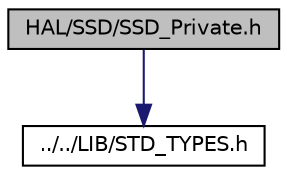 digraph "HAL/SSD/SSD_Private.h"
{
 // LATEX_PDF_SIZE
  edge [fontname="Helvetica",fontsize="10",labelfontname="Helvetica",labelfontsize="10"];
  node [fontname="Helvetica",fontsize="10",shape=record];
  Node1 [label="HAL/SSD/SSD_Private.h",height=0.2,width=0.4,color="black", fillcolor="grey75", style="filled", fontcolor="black",tooltip=" "];
  Node1 -> Node2 [color="midnightblue",fontsize="10",style="solid",fontname="Helvetica"];
  Node2 [label="../../LIB/STD_TYPES.h",height=0.2,width=0.4,color="black", fillcolor="white", style="filled",URL="$d1/de4/_s_t_d___t_y_p_e_s_8h.html",tooltip=" "];
}
